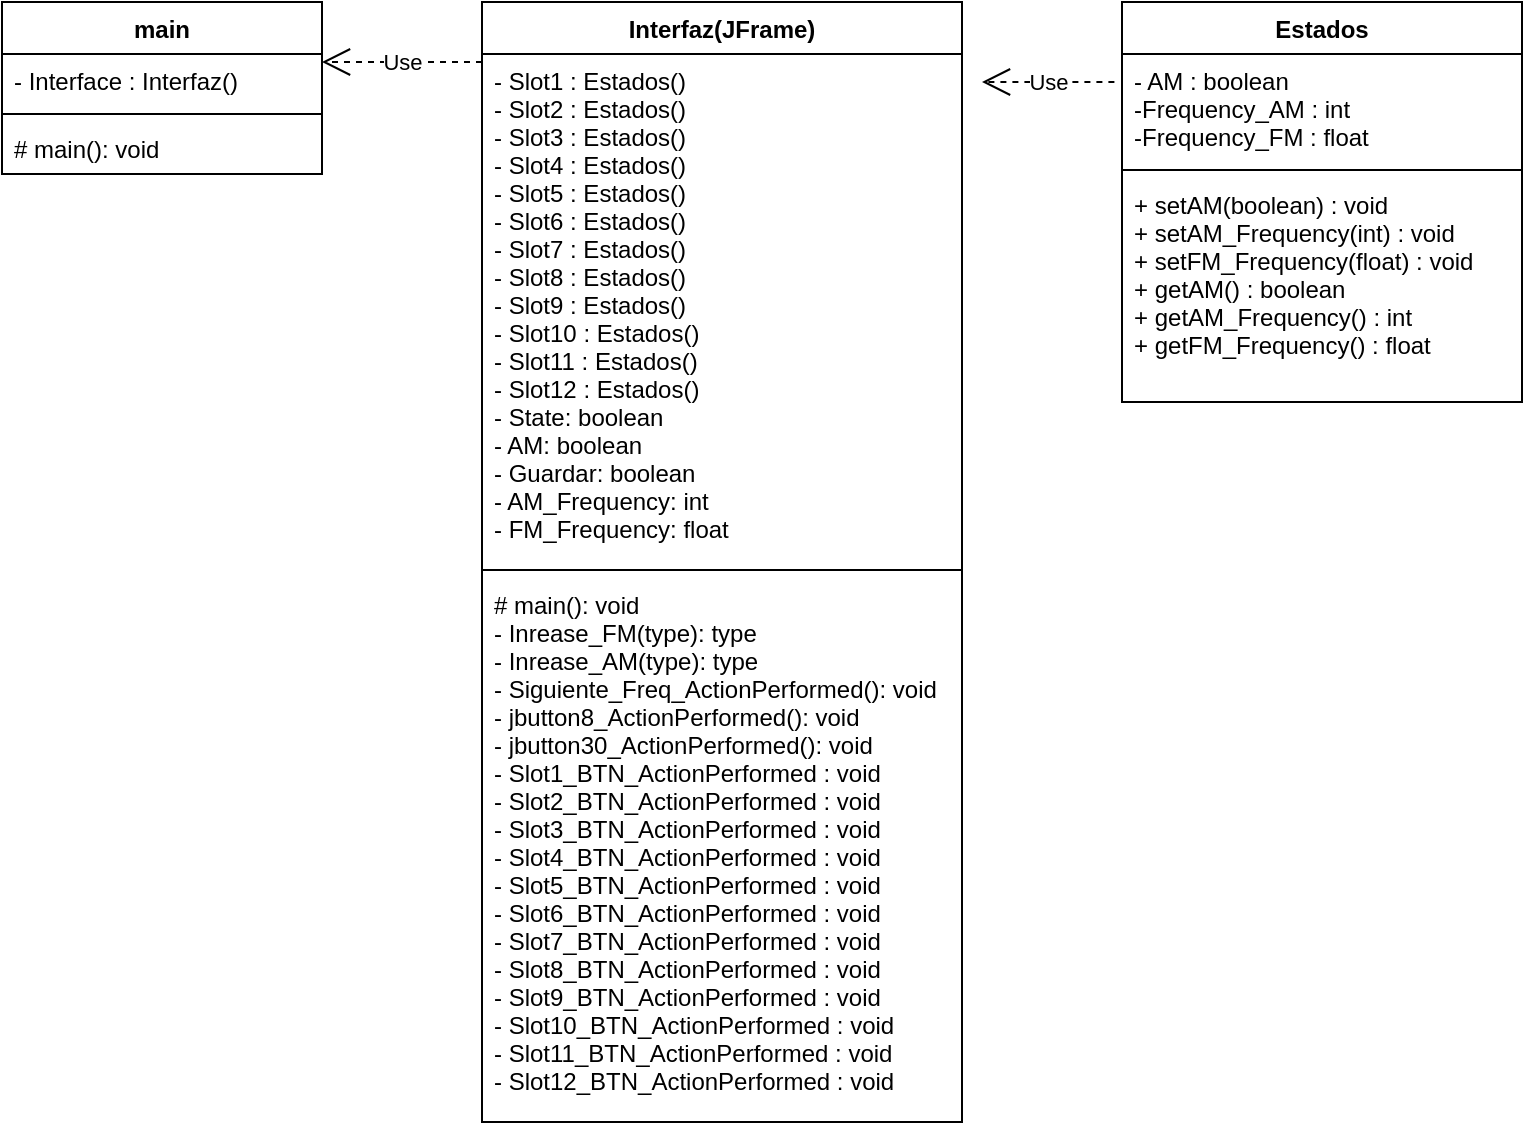 <mxfile version="20.2.8" type="github">
  <diagram id="ikKNrKVLlQnyhsKg5u4B" name="Page-1">
    <mxGraphModel dx="1385" dy="628" grid="1" gridSize="10" guides="1" tooltips="1" connect="1" arrows="1" fold="1" page="1" pageScale="1" pageWidth="850" pageHeight="1100" math="0" shadow="0">
      <root>
        <mxCell id="0" />
        <mxCell id="1" parent="0" />
        <mxCell id="gAuULa22z3ftybzGrLSH-1" value="main" style="swimlane;fontStyle=1;align=center;verticalAlign=top;childLayout=stackLayout;horizontal=1;startSize=26;horizontalStack=0;resizeParent=1;resizeParentMax=0;resizeLast=0;collapsible=1;marginBottom=0;" vertex="1" parent="1">
          <mxGeometry x="40" y="200" width="160" height="86" as="geometry" />
        </mxCell>
        <mxCell id="gAuULa22z3ftybzGrLSH-2" value="- Interface : Interfaz()" style="text;strokeColor=none;fillColor=none;align=left;verticalAlign=top;spacingLeft=4;spacingRight=4;overflow=hidden;rotatable=0;points=[[0,0.5],[1,0.5]];portConstraint=eastwest;" vertex="1" parent="gAuULa22z3ftybzGrLSH-1">
          <mxGeometry y="26" width="160" height="26" as="geometry" />
        </mxCell>
        <mxCell id="gAuULa22z3ftybzGrLSH-3" value="" style="line;strokeWidth=1;fillColor=none;align=left;verticalAlign=middle;spacingTop=-1;spacingLeft=3;spacingRight=3;rotatable=0;labelPosition=right;points=[];portConstraint=eastwest;strokeColor=inherit;" vertex="1" parent="gAuULa22z3ftybzGrLSH-1">
          <mxGeometry y="52" width="160" height="8" as="geometry" />
        </mxCell>
        <mxCell id="gAuULa22z3ftybzGrLSH-4" value="# main(): void" style="text;strokeColor=none;fillColor=none;align=left;verticalAlign=top;spacingLeft=4;spacingRight=4;overflow=hidden;rotatable=0;points=[[0,0.5],[1,0.5]];portConstraint=eastwest;" vertex="1" parent="gAuULa22z3ftybzGrLSH-1">
          <mxGeometry y="60" width="160" height="26" as="geometry" />
        </mxCell>
        <mxCell id="gAuULa22z3ftybzGrLSH-5" value="Interfaz(JFrame)" style="swimlane;fontStyle=1;align=center;verticalAlign=top;childLayout=stackLayout;horizontal=1;startSize=26;horizontalStack=0;resizeParent=1;resizeParentMax=0;resizeLast=0;collapsible=1;marginBottom=0;" vertex="1" parent="1">
          <mxGeometry x="280" y="200" width="240" height="560" as="geometry" />
        </mxCell>
        <mxCell id="gAuULa22z3ftybzGrLSH-6" value="- Slot1 : Estados()&#xa;- Slot2 : Estados()&#xa;- Slot3 : Estados()&#xa;- Slot4 : Estados()&#xa;- Slot5 : Estados()&#xa;- Slot6 : Estados()&#xa;- Slot7 : Estados()&#xa;- Slot8 : Estados()&#xa;- Slot9 : Estados()&#xa;- Slot10 : Estados()&#xa;- Slot11 : Estados()&#xa;- Slot12 : Estados()&#xa;- State: boolean&#xa;- AM: boolean&#xa;- Guardar: boolean&#xa;- AM_Frequency: int&#xa;- FM_Frequency: float" style="text;strokeColor=none;fillColor=none;align=left;verticalAlign=top;spacingLeft=4;spacingRight=4;overflow=hidden;rotatable=0;points=[[0,0.5],[1,0.5]];portConstraint=eastwest;" vertex="1" parent="gAuULa22z3ftybzGrLSH-5">
          <mxGeometry y="26" width="240" height="254" as="geometry" />
        </mxCell>
        <mxCell id="gAuULa22z3ftybzGrLSH-7" value="" style="line;strokeWidth=1;fillColor=none;align=left;verticalAlign=middle;spacingTop=-1;spacingLeft=3;spacingRight=3;rotatable=0;labelPosition=right;points=[];portConstraint=eastwest;strokeColor=inherit;" vertex="1" parent="gAuULa22z3ftybzGrLSH-5">
          <mxGeometry y="280" width="240" height="8" as="geometry" />
        </mxCell>
        <mxCell id="gAuULa22z3ftybzGrLSH-8" value="# main(): void&#xa;- Inrease_FM(type): type&#xa;- Inrease_AM(type): type&#xa;- Siguiente_Freq_ActionPerformed(): void&#xa;- jbutton8_ActionPerformed(): void&#xa;- jbutton30_ActionPerformed(): void&#xa;- Slot1_BTN_ActionPerformed : void&#xa;- Slot2_BTN_ActionPerformed : void&#xa;- Slot3_BTN_ActionPerformed : void&#xa;- Slot4_BTN_ActionPerformed : void&#xa;- Slot5_BTN_ActionPerformed : void&#xa;- Slot6_BTN_ActionPerformed : void&#xa;- Slot7_BTN_ActionPerformed : void&#xa;- Slot8_BTN_ActionPerformed : void&#xa;- Slot9_BTN_ActionPerformed : void&#xa;- Slot10_BTN_ActionPerformed : void&#xa;- Slot11_BTN_ActionPerformed : void&#xa;- Slot12_BTN_ActionPerformed : void" style="text;strokeColor=none;fillColor=none;align=left;verticalAlign=top;spacingLeft=4;spacingRight=4;overflow=hidden;rotatable=0;points=[[0,0.5],[1,0.5]];portConstraint=eastwest;" vertex="1" parent="gAuULa22z3ftybzGrLSH-5">
          <mxGeometry y="288" width="240" height="272" as="geometry" />
        </mxCell>
        <mxCell id="gAuULa22z3ftybzGrLSH-9" value="Estados" style="swimlane;fontStyle=1;align=center;verticalAlign=top;childLayout=stackLayout;horizontal=1;startSize=26;horizontalStack=0;resizeParent=1;resizeParentMax=0;resizeLast=0;collapsible=1;marginBottom=0;" vertex="1" parent="1">
          <mxGeometry x="600" y="200" width="200" height="200" as="geometry" />
        </mxCell>
        <mxCell id="gAuULa22z3ftybzGrLSH-10" value="- AM : boolean&#xa;-Frequency_AM : int&#xa;-Frequency_FM : float" style="text;strokeColor=none;fillColor=none;align=left;verticalAlign=top;spacingLeft=4;spacingRight=4;overflow=hidden;rotatable=0;points=[[0,0.5],[1,0.5]];portConstraint=eastwest;" vertex="1" parent="gAuULa22z3ftybzGrLSH-9">
          <mxGeometry y="26" width="200" height="54" as="geometry" />
        </mxCell>
        <mxCell id="gAuULa22z3ftybzGrLSH-11" value="" style="line;strokeWidth=1;fillColor=none;align=left;verticalAlign=middle;spacingTop=-1;spacingLeft=3;spacingRight=3;rotatable=0;labelPosition=right;points=[];portConstraint=eastwest;strokeColor=inherit;" vertex="1" parent="gAuULa22z3ftybzGrLSH-9">
          <mxGeometry y="80" width="200" height="8" as="geometry" />
        </mxCell>
        <mxCell id="gAuULa22z3ftybzGrLSH-12" value="+ setAM(boolean) : void&#xa;+ setAM_Frequency(int) : void&#xa;+ setFM_Frequency(float) : void&#xa;+ getAM() : boolean&#xa;+ getAM_Frequency() : int&#xa;+ getFM_Frequency() : float" style="text;strokeColor=none;fillColor=none;align=left;verticalAlign=top;spacingLeft=4;spacingRight=4;overflow=hidden;rotatable=0;points=[[0,0.5],[1,0.5]];portConstraint=eastwest;" vertex="1" parent="gAuULa22z3ftybzGrLSH-9">
          <mxGeometry y="88" width="200" height="112" as="geometry" />
        </mxCell>
        <mxCell id="gAuULa22z3ftybzGrLSH-13" value="Use" style="endArrow=open;endSize=12;dashed=1;html=1;rounded=0;exitX=-0.019;exitY=0.259;exitDx=0;exitDy=0;exitPerimeter=0;" edge="1" parent="1" source="gAuULa22z3ftybzGrLSH-10">
          <mxGeometry width="160" relative="1" as="geometry">
            <mxPoint x="440" y="240" as="sourcePoint" />
            <mxPoint x="530" y="240" as="targetPoint" />
          </mxGeometry>
        </mxCell>
        <mxCell id="gAuULa22z3ftybzGrLSH-14" value="Use" style="endArrow=open;endSize=12;dashed=1;html=1;rounded=0;" edge="1" parent="1">
          <mxGeometry width="160" relative="1" as="geometry">
            <mxPoint x="280" y="230" as="sourcePoint" />
            <mxPoint x="200" y="230" as="targetPoint" />
          </mxGeometry>
        </mxCell>
      </root>
    </mxGraphModel>
  </diagram>
</mxfile>

